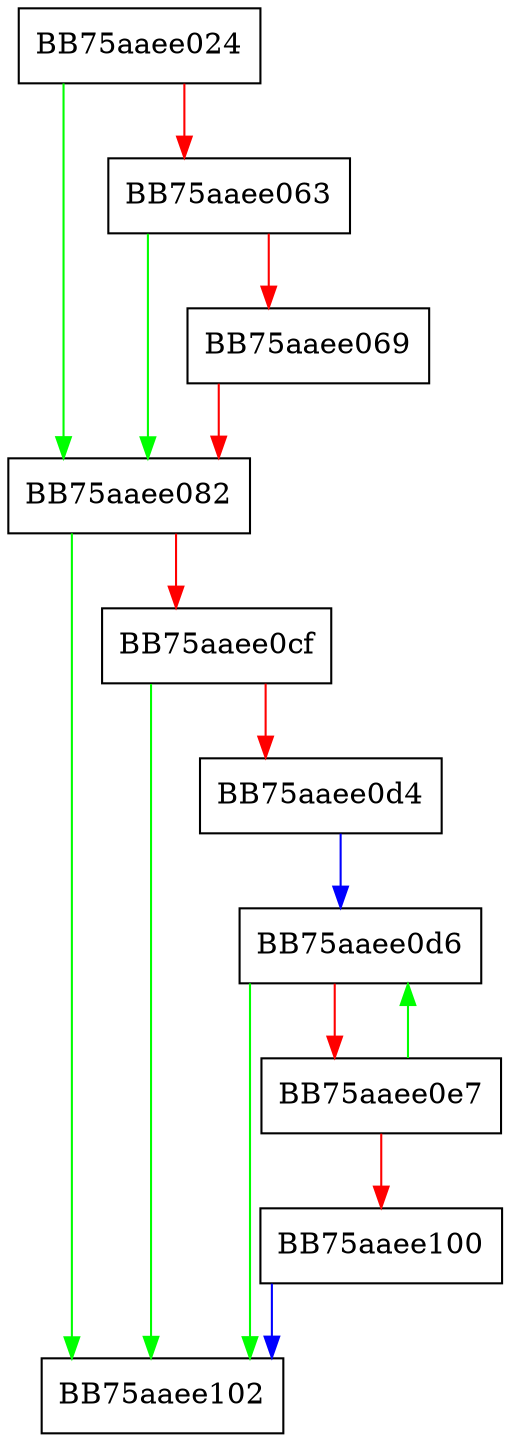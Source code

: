 digraph VerifyIsFriendlyProcess {
  node [shape="box"];
  graph [splines=ortho];
  BB75aaee024 -> BB75aaee082 [color="green"];
  BB75aaee024 -> BB75aaee063 [color="red"];
  BB75aaee063 -> BB75aaee082 [color="green"];
  BB75aaee063 -> BB75aaee069 [color="red"];
  BB75aaee069 -> BB75aaee082 [color="red"];
  BB75aaee082 -> BB75aaee102 [color="green"];
  BB75aaee082 -> BB75aaee0cf [color="red"];
  BB75aaee0cf -> BB75aaee102 [color="green"];
  BB75aaee0cf -> BB75aaee0d4 [color="red"];
  BB75aaee0d4 -> BB75aaee0d6 [color="blue"];
  BB75aaee0d6 -> BB75aaee102 [color="green"];
  BB75aaee0d6 -> BB75aaee0e7 [color="red"];
  BB75aaee0e7 -> BB75aaee0d6 [color="green"];
  BB75aaee0e7 -> BB75aaee100 [color="red"];
  BB75aaee100 -> BB75aaee102 [color="blue"];
}